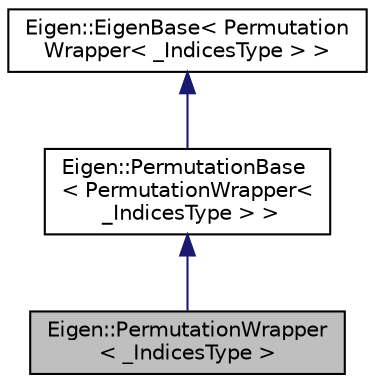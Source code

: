 digraph "Eigen::PermutationWrapper&lt; _IndicesType &gt;"
{
  edge [fontname="Helvetica",fontsize="10",labelfontname="Helvetica",labelfontsize="10"];
  node [fontname="Helvetica",fontsize="10",shape=record];
  Node1 [label="Eigen::PermutationWrapper\l\< _IndicesType \>",height=0.2,width=0.4,color="black", fillcolor="grey75", style="filled" fontcolor="black"];
  Node2 -> Node1 [dir="back",color="midnightblue",fontsize="10",style="solid",fontname="Helvetica"];
  Node2 [label="Eigen::PermutationBase\l\< PermutationWrapper\<\l _IndicesType \> \>",height=0.2,width=0.4,color="black", fillcolor="white", style="filled",URL="$classEigen_1_1PermutationBase.html"];
  Node3 -> Node2 [dir="back",color="midnightblue",fontsize="10",style="solid",fontname="Helvetica"];
  Node3 [label="Eigen::EigenBase\< Permutation\lWrapper\< _IndicesType \> \>",height=0.2,width=0.4,color="black", fillcolor="white", style="filled",URL="$structEigen_1_1EigenBase.html"];
}
